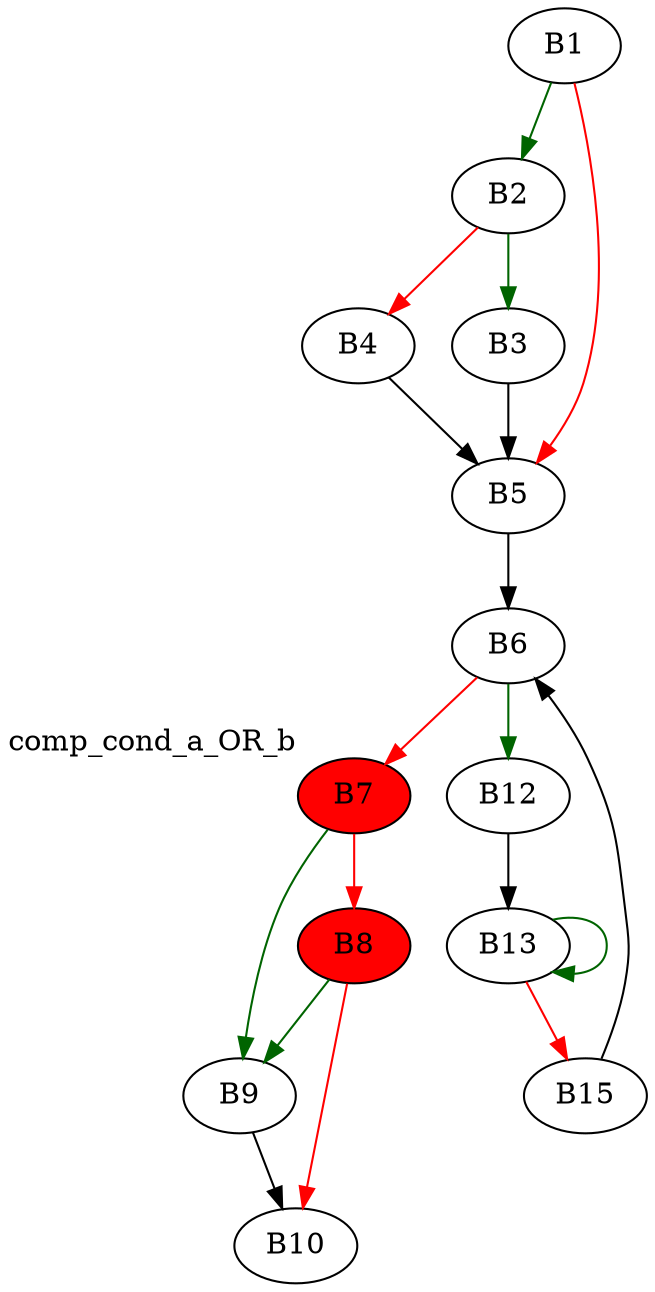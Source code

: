 strict digraph f {
	// Node definitions.
	B1 [entry=true];
	B2;
	B3;
	B4;
	B5;
	B6;
	B12;
	B13;
	B15;
	B7 [
		fillcolor=red
		style=filled
		xlabel="comp_cond_a_OR_b"
	];
	B8 [
		condnode=true
		fillcolor=red
		style=filled
	];
	B9;
	B10;

	// Edge definitions.
	B1 -> B2 [
		color=darkgreen
		cond=true
	];
	B1 -> B5 [
		color=red
		cond=false
	];
	B2 -> B3 [
		color=darkgreen
		cond=true
	];
	B2 -> B4 [
		color=red
		cond=false
	];
	B3 -> B5;
	B4 -> B5;
	B5 -> B6;
	B6 -> B12 [
		color=darkgreen
		cond=true
	];
	B6 -> B7 [
		color=red
		cond=false
	];
	B12 -> B13;
	B13 -> B13 [
		color=darkgreen
		cond=true
	];
	B13 -> B15 [
		color=red
		cond=false
	];
	B15 -> B6;
	B7 -> B8 [
		color=red
		cond=false
	];
	B7 -> B9 [
		color=darkgreen
		cond=true
	];
	B8 -> B9 [
		color=darkgreen
		cond=true
	];
	B8 -> B10 [
		color=red
		cond=false
	];
	B9 -> B10;
}